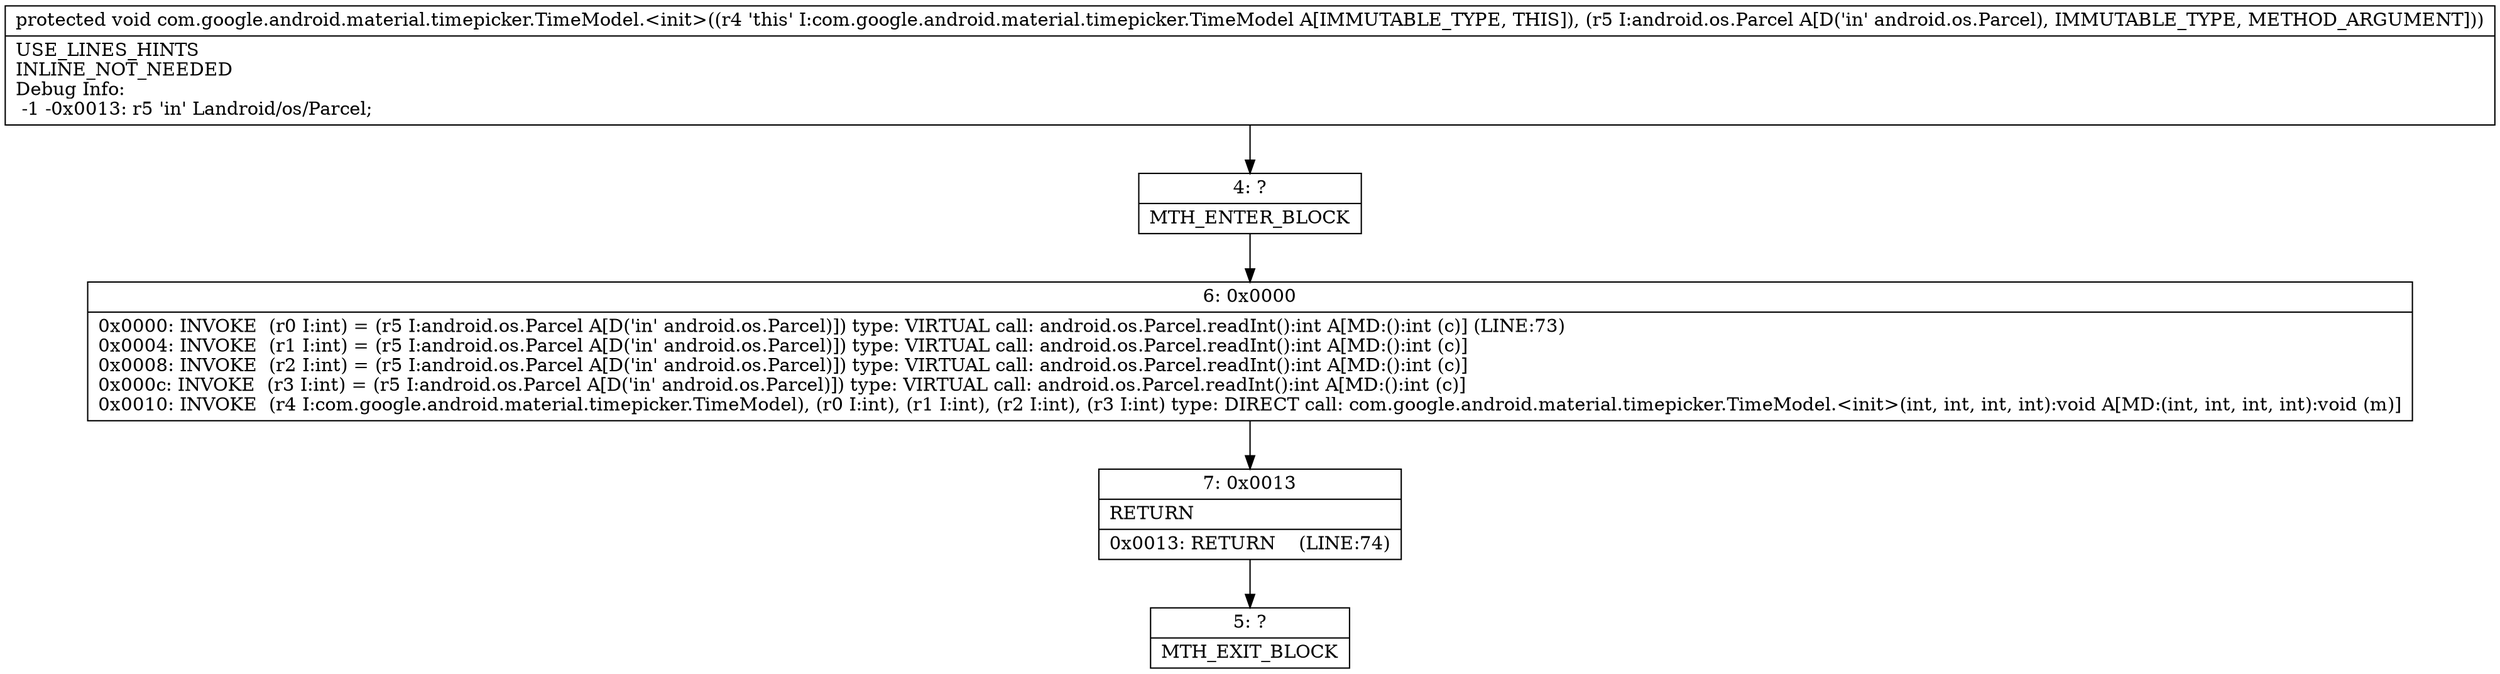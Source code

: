 digraph "CFG forcom.google.android.material.timepicker.TimeModel.\<init\>(Landroid\/os\/Parcel;)V" {
Node_4 [shape=record,label="{4\:\ ?|MTH_ENTER_BLOCK\l}"];
Node_6 [shape=record,label="{6\:\ 0x0000|0x0000: INVOKE  (r0 I:int) = (r5 I:android.os.Parcel A[D('in' android.os.Parcel)]) type: VIRTUAL call: android.os.Parcel.readInt():int A[MD:():int (c)] (LINE:73)\l0x0004: INVOKE  (r1 I:int) = (r5 I:android.os.Parcel A[D('in' android.os.Parcel)]) type: VIRTUAL call: android.os.Parcel.readInt():int A[MD:():int (c)]\l0x0008: INVOKE  (r2 I:int) = (r5 I:android.os.Parcel A[D('in' android.os.Parcel)]) type: VIRTUAL call: android.os.Parcel.readInt():int A[MD:():int (c)]\l0x000c: INVOKE  (r3 I:int) = (r5 I:android.os.Parcel A[D('in' android.os.Parcel)]) type: VIRTUAL call: android.os.Parcel.readInt():int A[MD:():int (c)]\l0x0010: INVOKE  (r4 I:com.google.android.material.timepicker.TimeModel), (r0 I:int), (r1 I:int), (r2 I:int), (r3 I:int) type: DIRECT call: com.google.android.material.timepicker.TimeModel.\<init\>(int, int, int, int):void A[MD:(int, int, int, int):void (m)]\l}"];
Node_7 [shape=record,label="{7\:\ 0x0013|RETURN\l|0x0013: RETURN    (LINE:74)\l}"];
Node_5 [shape=record,label="{5\:\ ?|MTH_EXIT_BLOCK\l}"];
MethodNode[shape=record,label="{protected void com.google.android.material.timepicker.TimeModel.\<init\>((r4 'this' I:com.google.android.material.timepicker.TimeModel A[IMMUTABLE_TYPE, THIS]), (r5 I:android.os.Parcel A[D('in' android.os.Parcel), IMMUTABLE_TYPE, METHOD_ARGUMENT]))  | USE_LINES_HINTS\lINLINE_NOT_NEEDED\lDebug Info:\l  \-1 \-0x0013: r5 'in' Landroid\/os\/Parcel;\l}"];
MethodNode -> Node_4;Node_4 -> Node_6;
Node_6 -> Node_7;
Node_7 -> Node_5;
}

